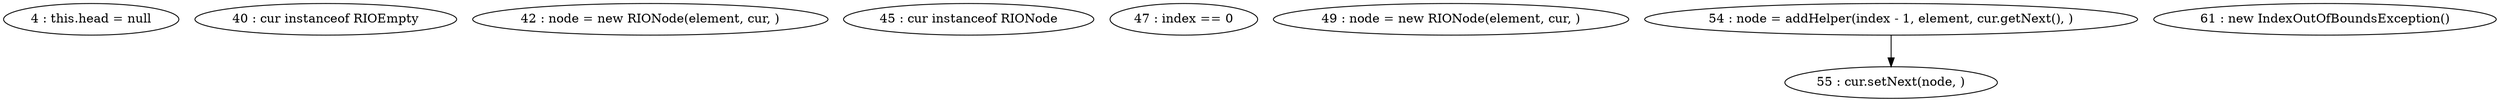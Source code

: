 digraph G {
"4 : this.head = null"
"40 : cur instanceof RIOEmpty"
"42 : node = new RIONode(element, cur, )"
"45 : cur instanceof RIONode"
"47 : index == 0"
"49 : node = new RIONode(element, cur, )"
"54 : node = addHelper(index - 1, element, cur.getNext(), )"
"54 : node = addHelper(index - 1, element, cur.getNext(), )" -> "55 : cur.setNext(node, )"
"55 : cur.setNext(node, )"
"61 : new IndexOutOfBoundsException()"
}